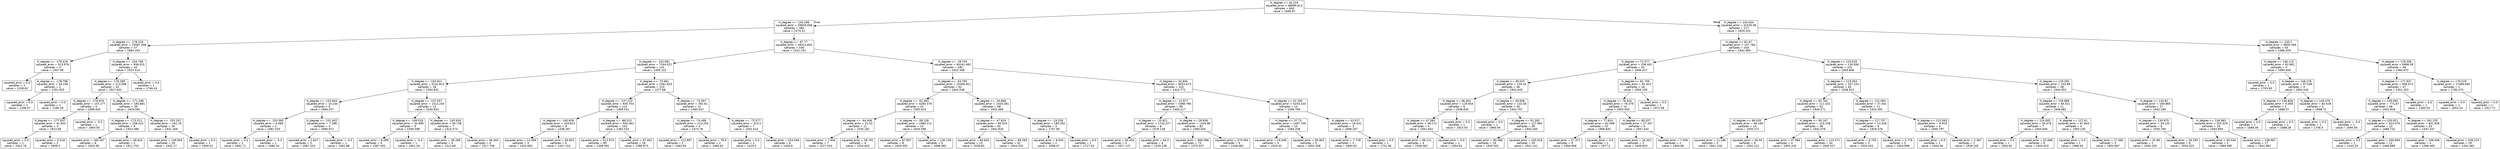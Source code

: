 digraph Tree {
node [shape=box, fontname="helvetica"] ;
edge [fontname="helvetica"] ;
0 [label="H_degree <= 44.219\nsquared_error = 68095.613\nsamples = 600\nvalue = 1666.67"] ;
1 [label="H_degree <= -154.286\nsquared_error = 59659.658\nsamples = 383\nvalue = 1574.51"] ;
0 -> 1 [labeldistance=2.5, labelangle=45, headlabel="True"] ;
2 [label="H_degree <= -178.318\nsquared_error = 23587.306\nsamples = 47\nvalue = 1884.193"] ;
1 -> 2 ;
3 [label="H_degree <= -179.519\nsquared_error = 513.976\nsamples = 3\nvalue = 1307.49"] ;
2 -> 3 ;
4 [label="squared_error = 0.0\nsamples = 1\nvalue = 1338.62"] ;
3 -> 4 ;
5 [label="H_degree <= -178.798\nsquared_error = 44.156\nsamples = 2\nvalue = 1291.925"] ;
3 -> 5 ;
6 [label="squared_error = 0.0\nsamples = 1\nvalue = 1298.57"] ;
5 -> 6 ;
7 [label="squared_error = 0.0\nsamples = 1\nvalue = 1285.28"] ;
5 -> 7 ;
8 [label="H_degree <= -154.766\nsquared_error = 938.015\nsamples = 44\nvalue = 1923.514"] ;
2 -> 8 ;
9 [label="H_degree <= -176.395\nsquared_error = 213.598\nsamples = 43\nvalue = 1927.632"] ;
8 -> 9 ;
10 [label="H_degree <= -176.876\nsquared_error = 107.277\nsamples = 4\nvalue = 1908.632"] ;
9 -> 10 ;
11 [label="H_degree <= -177.837\nsquared_error = 41.933\nsamples = 3\nvalue = 1913.66"] ;
10 -> 11 ;
12 [label="squared_error = 0.0\nsamples = 1\nvalue = 1922.78"] ;
11 -> 12 ;
13 [label="squared_error = 0.518\nsamples = 2\nvalue = 1909.1"] ;
11 -> 13 ;
14 [label="squared_error = -0.0\nsamples = 1\nvalue = 1893.55"] ;
10 -> 14 ;
15 [label="H_degree <= -171.348\nsquared_error = 183.681\nsamples = 39\nvalue = 1929.581"] ;
9 -> 15 ;
16 [label="H_degree <= -173.511\nsquared_error = 208.423\nsamples = 9\nvalue = 1923.488"] ;
15 -> 16 ;
17 [label="squared_error = 184.167\nsamples = 6\nvalue = 1929.38"] ;
16 -> 17 ;
18 [label="squared_error = 48.624\nsamples = 3\nvalue = 1911.703"] ;
16 -> 18 ;
19 [label="H_degree <= -155.247\nsquared_error = 161.78\nsamples = 30\nvalue = 1931.409"] ;
15 -> 19 ;
20 [label="squared_error = 149.954\nsamples = 29\nvalue = 1932.17"] ;
19 -> 20 ;
21 [label="squared_error = 0.0\nsamples = 1\nvalue = 1909.32"] ;
19 -> 21 ;
22 [label="squared_error = 0.0\nsamples = 1\nvalue = 1746.43"] ;
8 -> 22 ;
23 [label="H_degree <= -67.77\nsquared_error = 49413.834\nsamples = 336\nvalue = 1531.191"] ;
1 -> 23 ;
24 [label="H_degree <= -142.991\nsquared_error = 7164.522\nsamples = 141\nvalue = 1405.122"] ;
23 -> 24 ;
25 [label="H_degree <= -150.921\nsquared_error = 5141.615\nsamples = 18\nvalue = 1592.641"] ;
24 -> 25 ;
26 [label="H_degree <= -152.844\nsquared_error = 10.244\nsamples = 6\nvalue = 1684.257"] ;
25 -> 26 ;
27 [label="H_degree <= -153.565\nsquared_error = 0.469\nsamples = 2\nvalue = 1681.025"] ;
26 -> 27 ;
28 [label="squared_error = 0.0\nsamples = 1\nvalue = 1681.71"] ;
27 -> 28 ;
29 [label="squared_error = -0.0\nsamples = 1\nvalue = 1680.34"] ;
27 -> 29 ;
30 [label="H_degree <= -151.402\nsquared_error = 7.298\nsamples = 4\nvalue = 1685.872"] ;
26 -> 30 ;
31 [label="squared_error = 2.647\nsamples = 3\nvalue = 1687.203"] ;
30 -> 31 ;
32 [label="squared_error = -0.0\nsamples = 1\nvalue = 1681.88"] ;
30 -> 32 ;
33 [label="H_degree <= -147.557\nsquared_error = 1412.243\nsamples = 12\nvalue = 1546.833"] ;
25 -> 33 ;
34 [label="H_degree <= -148.518\nsquared_error = 34.899\nsamples = 5\nvalue = 1590.598"] ;
33 -> 34 ;
35 [label="squared_error = 8.099\nsamples = 4\nvalue = 1587.932"] ;
34 -> 35 ;
36 [label="squared_error = -0.0\nsamples = 1\nvalue = 1601.26"] ;
34 -> 36 ;
37 [label="H_degree <= -145.634\nsquared_error = 50.738\nsamples = 7\nvalue = 1515.573"] ;
33 -> 37 ;
38 [label="squared_error = 39.269\nsamples = 3\nvalue = 1512.66"] ;
37 -> 38 ;
39 [label="squared_error = 48.204\nsamples = 4\nvalue = 1517.758"] ;
37 -> 39 ;
40 [label="H_degree <= -75.461\nsquared_error = 1561.619\nsamples = 123\nvalue = 1377.68"] ;
24 -> 40 ;
41 [label="H_degree <= -137.223\nsquared_error = 935.754\nsamples = 112\nvalue = 1369.541"] ;
40 -> 41 ;
42 [label="H_degree <= -140.828\nsquared_error = 204.813\nsamples = 9\nvalue = 1438.297"] ;
41 -> 42 ;
43 [label="squared_error = 12.094\nsamples = 3\nvalue = 1420.583"] ;
42 -> 43 ;
44 [label="squared_error = 65.851\nsamples = 6\nvalue = 1447.153"] ;
42 -> 44 ;
45 [label="H_degree <= -86.515\nsquared_error = 550.462\nsamples = 103\nvalue = 1363.533"] ;
41 -> 45 ;
46 [label="squared_error = 512.974\nsamples = 85\nvalue = 1358.591"] ;
45 -> 46 ;
47 [label="squared_error = 67.402\nsamples = 18\nvalue = 1386.873"] ;
45 -> 47 ;
48 [label="H_degree <= -73.057\nsquared_error = 392.61\nsamples = 11\nvalue = 1460.547"] ;
40 -> 48 ;
49 [label="H_degree <= -74.499\nsquared_error = 213.254\nsamples = 4\nvalue = 1474.78"] ;
48 -> 49 ;
50 [label="squared_error = 112.997\nsamples = 2\nvalue = 1463.94"] ;
49 -> 50 ;
51 [label="squared_error = 78.5\nsamples = 2\nvalue = 1485.62"] ;
49 -> 51 ;
52 [label="H_degree <= -72.577\nsquared_error = 313.2\nsamples = 7\nvalue = 1452.414"] ;
48 -> 52 ;
53 [label="squared_error = 0.0\nsamples = 1\nvalue = 1425.5"] ;
52 -> 53 ;
54 [label="squared_error = 224.548\nsamples = 6\nvalue = 1456.9"] ;
52 -> 54 ;
55 [label="H_degree <= -18.745\nsquared_error = 60161.482\nsamples = 195\nvalue = 1622.348"] ;
23 -> 55 ;
56 [label="H_degree <= -54.793\nsquared_error = 25306.921\nsamples = 92\nvalue = 1843.548"] ;
55 -> 56 ;
57 [label="H_degree <= -62.483\nsquared_error = 4280.379\nsamples = 24\nvalue = 1591.615"] ;
56 -> 57 ;
58 [label="H_degree <= -64.406\nsquared_error = 31.52\nsamples = 11\nvalue = 1530.182"] ;
57 -> 58 ;
59 [label="squared_error = 7.944\nsamples = 7\nvalue = 1527.524"] ;
58 -> 59 ;
60 [label="squared_error = 38.791\nsamples = 4\nvalue = 1534.832"] ;
58 -> 60 ;
61 [label="H_degree <= -58.158\nsquared_error = 1980.112\nsamples = 13\nvalue = 1643.596"] ;
57 -> 61 ;
62 [label="squared_error = 87.957\nsamples = 8\nvalue = 1609.355"] ;
61 -> 62 ;
63 [label="squared_error = 130.139\nsamples = 5\nvalue = 1698.382"] ;
61 -> 63 ;
64 [label="H_degree <= -20.668\nsquared_error = 2420.381\nsamples = 68\nvalue = 1932.466"] ;
56 -> 64 ;
65 [label="H_degree <= -47.824\nsquared_error = 90.543\nsamples = 65\nvalue = 1942.826"] ;
64 -> 65 ;
66 [label="squared_error = 66.603\nsamples = 13\nvalue = 1936.83"] ;
65 -> 66 ;
67 [label="squared_error = 85.293\nsamples = 52\nvalue = 1944.325"] ;
65 -> 67 ;
68 [label="H_degree <= -19.226\nsquared_error = 185.262\nsamples = 3\nvalue = 1707.99"] ;
64 -> 68 ;
69 [label="squared_error = 6.003\nsamples = 2\nvalue = 1698.47"] ;
68 -> 69 ;
70 [label="squared_error = 0.0\nsamples = 1\nvalue = 1727.03"] ;
68 -> 70 ;
71 [label="H_degree <= 34.846\nsquared_error = 8553.473\nsamples = 103\nvalue = 1424.772"] ;
55 -> 71 ;
72 [label="H_degree <= -12.977\nsquared_error = 4398.796\nsamples = 90\nvalue = 1400.217"] ;
71 -> 72 ;
73 [label="H_degree <= -15.621\nsquared_error = 1743.227\nsamples = 8\nvalue = 1576.138"] ;
72 -> 73 ;
74 [label="squared_error = 60.453\nsamples = 4\nvalue = 1617.137"] ;
73 -> 74 ;
75 [label="squared_error = 64.0\nsamples = 4\nvalue = 1535.138"] ;
73 -> 75 ;
76 [label="H_degree <= 28.838\nsquared_error = 1343.98\nsamples = 82\nvalue = 1383.054"] ;
72 -> 76 ;
77 [label="squared_error = 866.098\nsamples = 73\nvalue = 1375.037"] ;
76 -> 77 ;
78 [label="squared_error = 470.094\nsamples = 9\nvalue = 1448.082"] ;
76 -> 78 ;
79 [label="H_degree <= 41.335\nsquared_error = 4243.234\nsamples = 13\nvalue = 1594.769"] ;
71 -> 79 ;
80 [label="H_degree <= 37.73\nsquared_error = 1497.749\nsamples = 10\nvalue = 1564.338"] ;
79 -> 80 ;
81 [label="squared_error = 24.046\nsamples = 5\nvalue = 1526.42"] ;
80 -> 81 ;
82 [label="squared_error = 95.903\nsamples = 5\nvalue = 1602.256"] ;
80 -> 82 ;
83 [label="H_degree <= 43.017\nsquared_error = 18.431\nsamples = 3\nvalue = 1696.207"] ;
79 -> 83 ;
84 [label="squared_error = 7.728\nsamples = 2\nvalue = 1693.63"] ;
83 -> 84 ;
85 [label="squared_error = 0.0\nsamples = 1\nvalue = 1701.36"] ;
83 -> 85 ;
86 [label="H_degree <= 145.634\nsquared_error = 41535.06\nsamples = 217\nvalue = 1829.332"] ;
0 -> 86 [labeldistance=2.5, labelangle=-45, headlabel="False"] ;
87 [label="H_degree <= 82.67\nsquared_error = 147.784\nsamples = 163\nvalue = 1942.965"] ;
86 -> 87 ;
88 [label="H_degree <= 72.577\nsquared_error = 156.001\nsamples = 62\nvalue = 1946.417"] ;
87 -> 88 ;
89 [label="H_degree <= 49.025\nsquared_error = 134.42\nsamples = 46\nvalue = 1943.045"] ;
88 -> 89 ;
90 [label="H_degree <= 48.304\nsquared_error = 125.654\nsamples = 6\nvalue = 1938.635"] ;
89 -> 90 ;
91 [label="H_degree <= 47.583\nsquared_error = 96.172\nsamples = 5\nvalue = 1941.652"] ;
90 -> 91 ;
92 [label="squared_error = 66.111\nsamples = 4\nvalue = 1938.362"] ;
91 -> 92 ;
93 [label="squared_error = 0.0\nsamples = 1\nvalue = 1954.81"] ;
91 -> 93 ;
94 [label="squared_error = 0.0\nsamples = 1\nvalue = 1923.55"] ;
90 -> 94 ;
95 [label="H_degree <= 49.506\nsquared_error = 132.38\nsamples = 40\nvalue = 1943.707"] ;
89 -> 95 ;
96 [label="squared_error = 0.0\nsamples = 1\nvalue = 1960.94"] ;
95 -> 96 ;
97 [label="H_degree <= 61.282\nsquared_error = 127.964\nsamples = 39\nvalue = 1943.265"] ;
95 -> 97 ;
98 [label="squared_error = 80.369\nsamples = 19\nvalue = 1945.501"] ;
97 -> 98 ;
99 [label="squared_error = 163.918\nsamples = 20\nvalue = 1941.141"] ;
97 -> 99 ;
100 [label="H_degree <= 81.709\nsquared_error = 91.422\nsamples = 16\nvalue = 1956.109"] ;
88 -> 100 ;
101 [label="H_degree <= 78.344\nsquared_error = 79.379\nsamples = 15\nvalue = 1955.045"] ;
100 -> 101 ;
102 [label="H_degree <= 77.624\nsquared_error = 62.068\nsamples = 10\nvalue = 1958.845"] ;
101 -> 102 ;
103 [label="squared_error = 27.371\nsamples = 9\nvalue = 1956.806"] ;
102 -> 103 ;
104 [label="squared_error = 0.0\nsamples = 1\nvalue = 1977.2"] ;
102 -> 104 ;
105 [label="H_degree <= 80.027\nsquared_error = 27.347\nsamples = 5\nvalue = 1947.444"] ;
101 -> 105 ;
106 [label="squared_error = 26.301\nsamples = 3\nvalue = 1949.833"] ;
105 -> 106 ;
107 [label="squared_error = 7.508\nsamples = 2\nvalue = 1943.86"] ;
105 -> 107 ;
108 [label="squared_error = 0.0\nsamples = 1\nvalue = 1972.08"] ;
100 -> 108 ;
109 [label="H_degree <= 123.525\nsquared_error = 130.936\nsamples = 101\nvalue = 1940.846"] ;
87 -> 109 ;
110 [label="H_degree <= 115.354\nsquared_error = 107.153\nsamples = 63\nvalue = 1938.912"] ;
109 -> 110 ;
111 [label="H_degree <= 92.764\nsquared_error = 111.332\nsamples = 52\nvalue = 1940.271"] ;
110 -> 111 ;
112 [label="H_degree <= 86.035\nsquared_error = 46.158\nsamples = 14\nvalue = 1935.371"] ;
111 -> 112 ;
113 [label="squared_error = 11.186\nsamples = 5\nvalue = 1941.218"] ;
112 -> 113 ;
114 [label="squared_error = 36.04\nsamples = 9\nvalue = 1932.122"] ;
112 -> 114 ;
115 [label="H_degree <= 95.167\nsquared_error = 123.238\nsamples = 38\nvalue = 1942.076"] ;
111 -> 115 ;
116 [label="squared_error = 37.084\nsamples = 4\nvalue = 1955.245"] ;
115 -> 116 ;
117 [label="squared_error = 110.571\nsamples = 34\nvalue = 1940.527"] ;
115 -> 117 ;
118 [label="H_degree <= 122.083\nsquared_error = 37.441\nsamples = 11\nvalue = 1932.491"] ;
110 -> 118 ;
119 [label="H_degree <= 117.757\nsquared_error = 13.318\nsamples = 8\nvalue = 1929.376"] ;
118 -> 119 ;
120 [label="squared_error = 0.703\nsamples = 3\nvalue = 1933.343"] ;
119 -> 120 ;
121 [label="squared_error = 5.779\nsamples = 5\nvalue = 1926.996"] ;
119 -> 121 ;
122 [label="H_degree <= 122.563\nsquared_error = 6.916\nsamples = 3\nvalue = 1940.797"] ;
118 -> 122 ;
123 [label="squared_error = 0.0\nsamples = 1\nvalue = 1944.06"] ;
122 -> 123 ;
124 [label="squared_error = 2.387\nsamples = 2\nvalue = 1939.165"] ;
122 -> 124 ;
125 [label="H_degree <= 129.292\nsquared_error = 153.89\nsamples = 38\nvalue = 1944.052"] ;
109 -> 125 ;
126 [label="H_degree <= 126.889\nsquared_error = 84.521\nsamples = 11\nvalue = 1948.681"] ;
125 -> 126 ;
127 [label="H_degree <= 124.005\nsquared_error = 55.478\nsamples = 7\nvalue = 1944.936"] ;
126 -> 127 ;
128 [label="squared_error = 0.0\nsamples = 1\nvalue = 1952.81"] ;
127 -> 128 ;
129 [label="squared_error = 52.668\nsamples = 6\nvalue = 1943.623"] ;
127 -> 129 ;
130 [label="H_degree <= 127.61\nsquared_error = 67.843\nsamples = 4\nvalue = 1955.235"] ;
126 -> 130 ;
131 [label="squared_error = 0.0\nsamples = 1\nvalue = 1968.04"] ;
130 -> 131 ;
132 [label="squared_error = 17.582\nsamples = 3\nvalue = 1950.967"] ;
130 -> 132 ;
133 [label="H_degree <= 134.82\nsquared_error = 169.865\nsamples = 27\nvalue = 1942.166"] ;
125 -> 133 ;
134 [label="H_degree <= 130.975\nsquared_error = 34.135\nsamples = 8\nvalue = 1935.769"] ;
133 -> 134 ;
135 [label="squared_error = 32.89\nsamples = 2\nvalue = 1940.105"] ;
134 -> 135 ;
136 [label="squared_error = 26.193\nsamples = 6\nvalue = 1934.323"] ;
134 -> 136 ;
137 [label="H_degree <= 136.983\nsquared_error = 202.529\nsamples = 19\nvalue = 1944.859"] ;
133 -> 137 ;
138 [label="squared_error = 65.044\nsamples = 2\nvalue = 1969.485"] ;
137 -> 138 ;
139 [label="squared_error = 138.967\nsamples = 17\nvalue = 1941.962"] ;
137 -> 139 ;
140 [label="H_degree <= 150.2\nsquared_error = 9835.456\nsamples = 54\nvalue = 1486.329"] ;
86 -> 140 ;
141 [label="H_degree <= 146.115\nsquared_error = 62.961\nsamples = 5\nvalue = 1695.626"] ;
140 -> 141 ;
142 [label="squared_error = 0.0\nsamples = 1\nvalue = 1703.95"] ;
141 -> 142 ;
143 [label="H_degree <= 148.278\nsquared_error = 57.049\nsamples = 4\nvalue = 1693.545"] ;
141 -> 143 ;
144 [label="H_degree <= 146.836\nsquared_error = 0.008\nsamples = 2\nvalue = 1688.37"] ;
143 -> 144 ;
145 [label="squared_error = 0.0\nsamples = 1\nvalue = 1688.46"] ;
144 -> 145 ;
146 [label="squared_error = 0.0\nsamples = 1\nvalue = 1688.28"] ;
144 -> 146 ;
147 [label="H_degree <= 149.479\nsquared_error = 60.528\nsamples = 2\nvalue = 1698.72"] ;
143 -> 147 ;
148 [label="squared_error = 0.0\nsamples = 1\nvalue = 1706.5"] ;
147 -> 148 ;
149 [label="squared_error = -0.0\nsamples = 1\nvalue = 1690.94"] ;
147 -> 149 ;
150 [label="H_degree <= 178.558\nsquared_error = 5906.59\nsamples = 49\nvalue = 1464.972"] ;
140 -> 150 ;
151 [label="H_degree <= 177.837\nsquared_error = 856.672\nsamples = 47\nvalue = 1451.333"] ;
150 -> 151 ;
152 [label="H_degree <= 159.092\nsquared_error = 771.67\nsamples = 46\nvalue = 1452.818"] ;
151 -> 152 ;
153 [label="H_degree <= 150.921\nsquared_error = 323.479\nsamples = 13\nvalue = 1466.732"] ;
152 -> 153 ;
154 [label="squared_error = 0.0\nsamples = 1\nvalue = 1443.25"] ;
153 -> 154 ;
155 [label="squared_error = 300.658\nsamples = 12\nvalue = 1468.688"] ;
153 -> 155 ;
156 [label="H_degree <= 161.255\nsquared_error = 841.928\nsamples = 33\nvalue = 1447.337"] ;
152 -> 156 ;
157 [label="squared_error = 106.408\nsamples = 4\nvalue = 1396.405"] ;
156 -> 157 ;
158 [label="squared_error = 536.224\nsamples = 29\nvalue = 1454.362"] ;
156 -> 158 ;
159 [label="squared_error = 0.0\nsamples = 1\nvalue = 1383.03"] ;
151 -> 159 ;
160 [label="H_degree <= 179.519\nsquared_error = 17486.095\nsamples = 2\nvalue = 1785.475"] ;
150 -> 160 ;
161 [label="squared_error = 0.0\nsamples = 1\nvalue = 1653.24"] ;
160 -> 161 ;
162 [label="squared_error = 0.0\nsamples = 1\nvalue = 1917.71"] ;
160 -> 162 ;
}